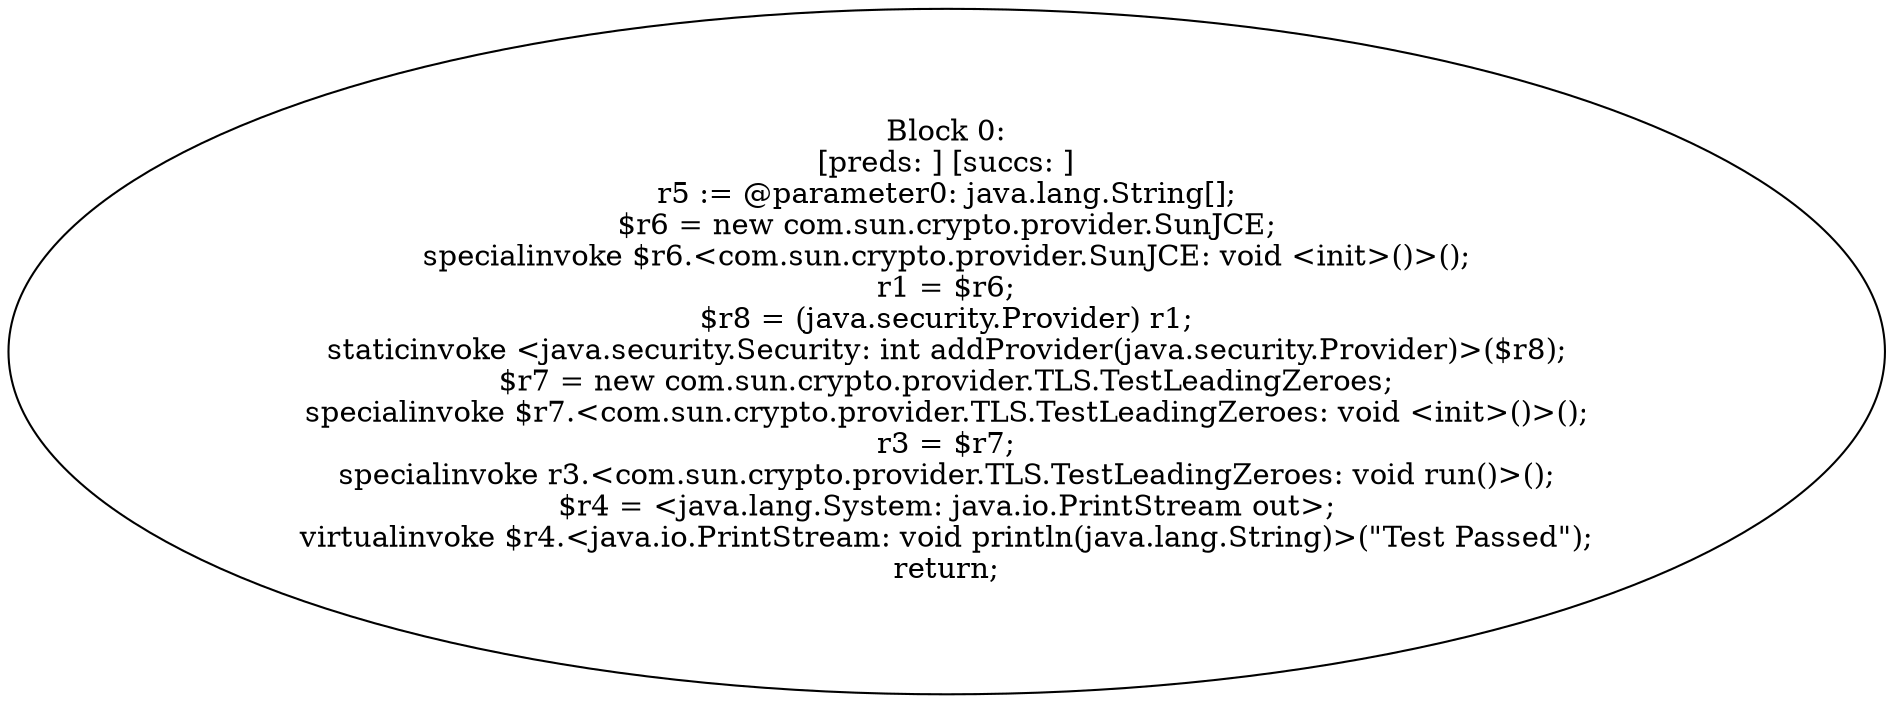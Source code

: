 digraph "unitGraph" {
    "Block 0:
[preds: ] [succs: ]
r5 := @parameter0: java.lang.String[];
$r6 = new com.sun.crypto.provider.SunJCE;
specialinvoke $r6.<com.sun.crypto.provider.SunJCE: void <init>()>();
r1 = $r6;
$r8 = (java.security.Provider) r1;
staticinvoke <java.security.Security: int addProvider(java.security.Provider)>($r8);
$r7 = new com.sun.crypto.provider.TLS.TestLeadingZeroes;
specialinvoke $r7.<com.sun.crypto.provider.TLS.TestLeadingZeroes: void <init>()>();
r3 = $r7;
specialinvoke r3.<com.sun.crypto.provider.TLS.TestLeadingZeroes: void run()>();
$r4 = <java.lang.System: java.io.PrintStream out>;
virtualinvoke $r4.<java.io.PrintStream: void println(java.lang.String)>(\"Test Passed\");
return;
"
}
